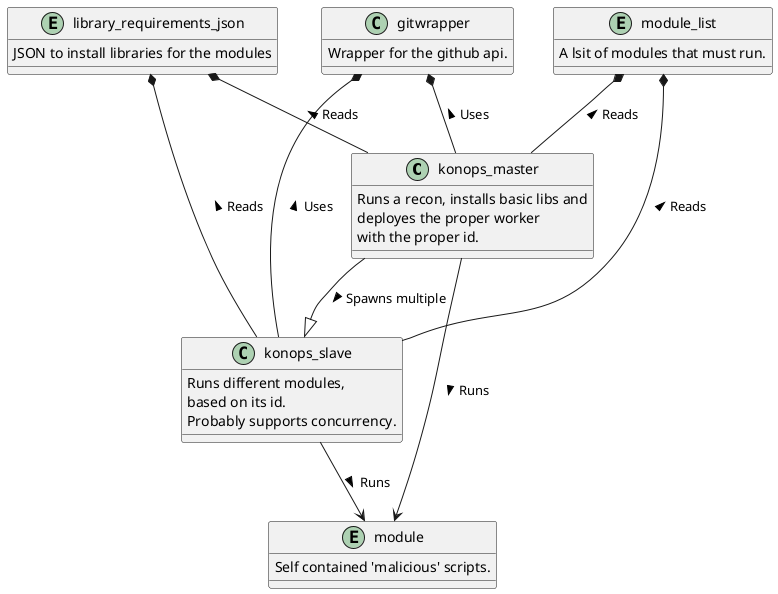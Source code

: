 @startuml
class konops_master {
    Runs a recon, installs basic libs and 
    deployes the proper worker 
    with the proper id.
}

class konops_slave {
    Runs different modules,
    based on its id.
    Probably supports concurrency.
}

class gitwrapper {
    Wrapper for the github api.
}

entity module {
    Self contained 'malicious' scripts.
}
entity library_requirements_json {
    JSON to install libraries for the modules
}

entity module_list {
    A lsit of modules that must run.
}


konops_master --|> konops_slave : Spawns multiple >
konops_master --> module : Runs >
konops_slave --> module : Runs >
gitwrapper *-- konops_master : Uses <
gitwrapper *-- konops_slave : Uses <
library_requirements_json *-- konops_master : Reads <
library_requirements_json *-- konops_slave : Reads <
module_list *-- konops_master : Reads <
module_list *-- konops_slave : Reads <

@enduml